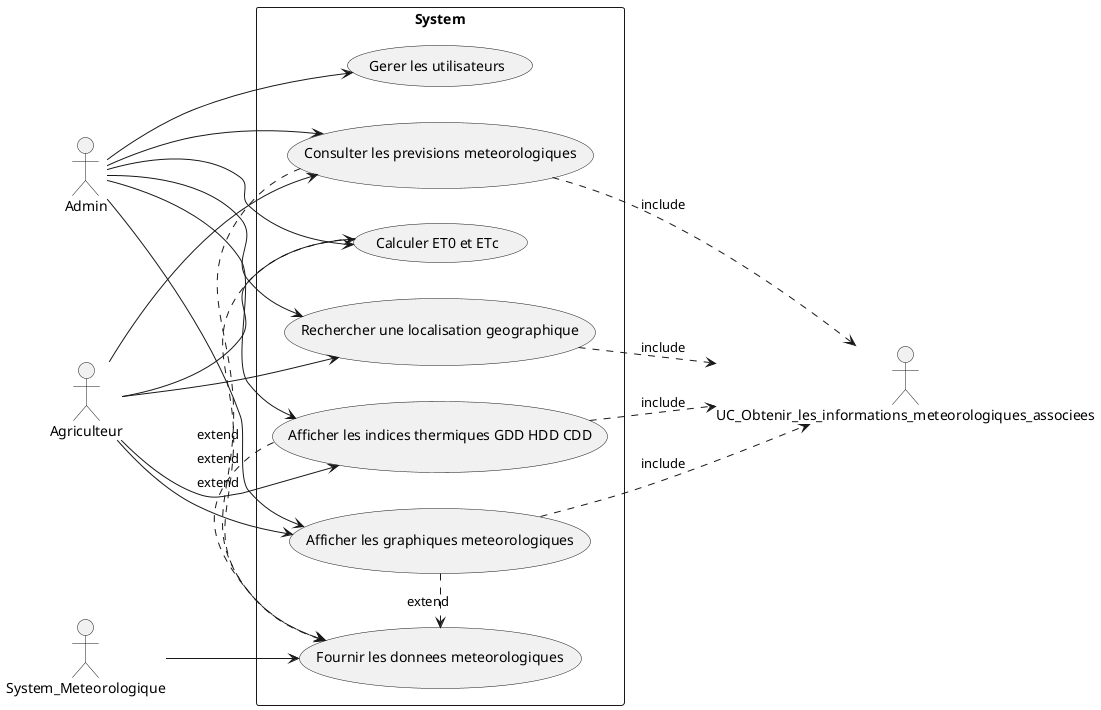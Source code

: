 @startuml
left to right direction
actor Admin
actor Agriculteur
actor System_Meteorologique
actor System as System
rectangle System {
    usecase "Fournir les donnees meteorologiques" as UC_Fournir_les_donnees_meteorologiques
    usecase "Afficher les graphiques meteorologiques" as UC_Afficher_les_graphiques_meteorologiques
    usecase "Consulter les previsions meteorologiques" as UC_Consulter_les_previsions_meteorologiques
    usecase "Afficher les indices thermiques GDD HDD CDD" as UC_Afficher_les_indices_thermiques_GDD_HDD_CDD
    usecase "Gerer les utilisateurs" as UC_Gerer_les_utilisateurs
    usecase "Calculer ET0 et ETc" as UC_Calculer_ET0_et_ETc
    usecase "Rechercher une localisation geographique" as UC_Rechercher_une_localisation_geographique
}
Admin --> UC_Gerer_les_utilisateurs
Admin --> UC_Consulter_les_previsions_meteorologiques
Admin --> UC_Rechercher_une_localisation_geographique
Agriculteur --> UC_Rechercher_une_localisation_geographique
Agriculteur --> UC_Consulter_les_previsions_meteorologiques
Admin --> UC_Afficher_les_graphiques_meteorologiques
Agriculteur --> UC_Afficher_les_graphiques_meteorologiques
Admin --> UC_Calculer_ET0_et_ETc
Agriculteur --> UC_Calculer_ET0_et_ETc
Admin --> UC_Afficher_les_indices_thermiques_GDD_HDD_CDD
Agriculteur --> UC_Afficher_les_indices_thermiques_GDD_HDD_CDD
System_Meteorologique --> UC_Fournir_les_donnees_meteorologiques
UC_Rechercher_une_localisation_geographique ..> UC_Obtenir_les_informations_meteorologiques_associees : include
UC_Consulter_les_previsions_meteorologiques ..> UC_Obtenir_les_informations_meteorologiques_associees : include
UC_Afficher_les_graphiques_meteorologiques ..> UC_Obtenir_les_informations_meteorologiques_associees : include
UC_Afficher_les_indices_thermiques_GDD_HDD_CDD ..> UC_Obtenir_les_informations_meteorologiques_associees : include
UC_Consulter_les_previsions_meteorologiques .> UC_Fournir_les_donnees_meteorologiques : extend
UC_Afficher_les_graphiques_meteorologiques .> UC_Fournir_les_donnees_meteorologiques : extend
UC_Afficher_les_indices_thermiques_GDD_HDD_CDD .> UC_Fournir_les_donnees_meteorologiques : extend
UC_Calculer_ET0_et_ETc .> UC_Fournir_les_donnees_meteorologiques : extend
@enduml